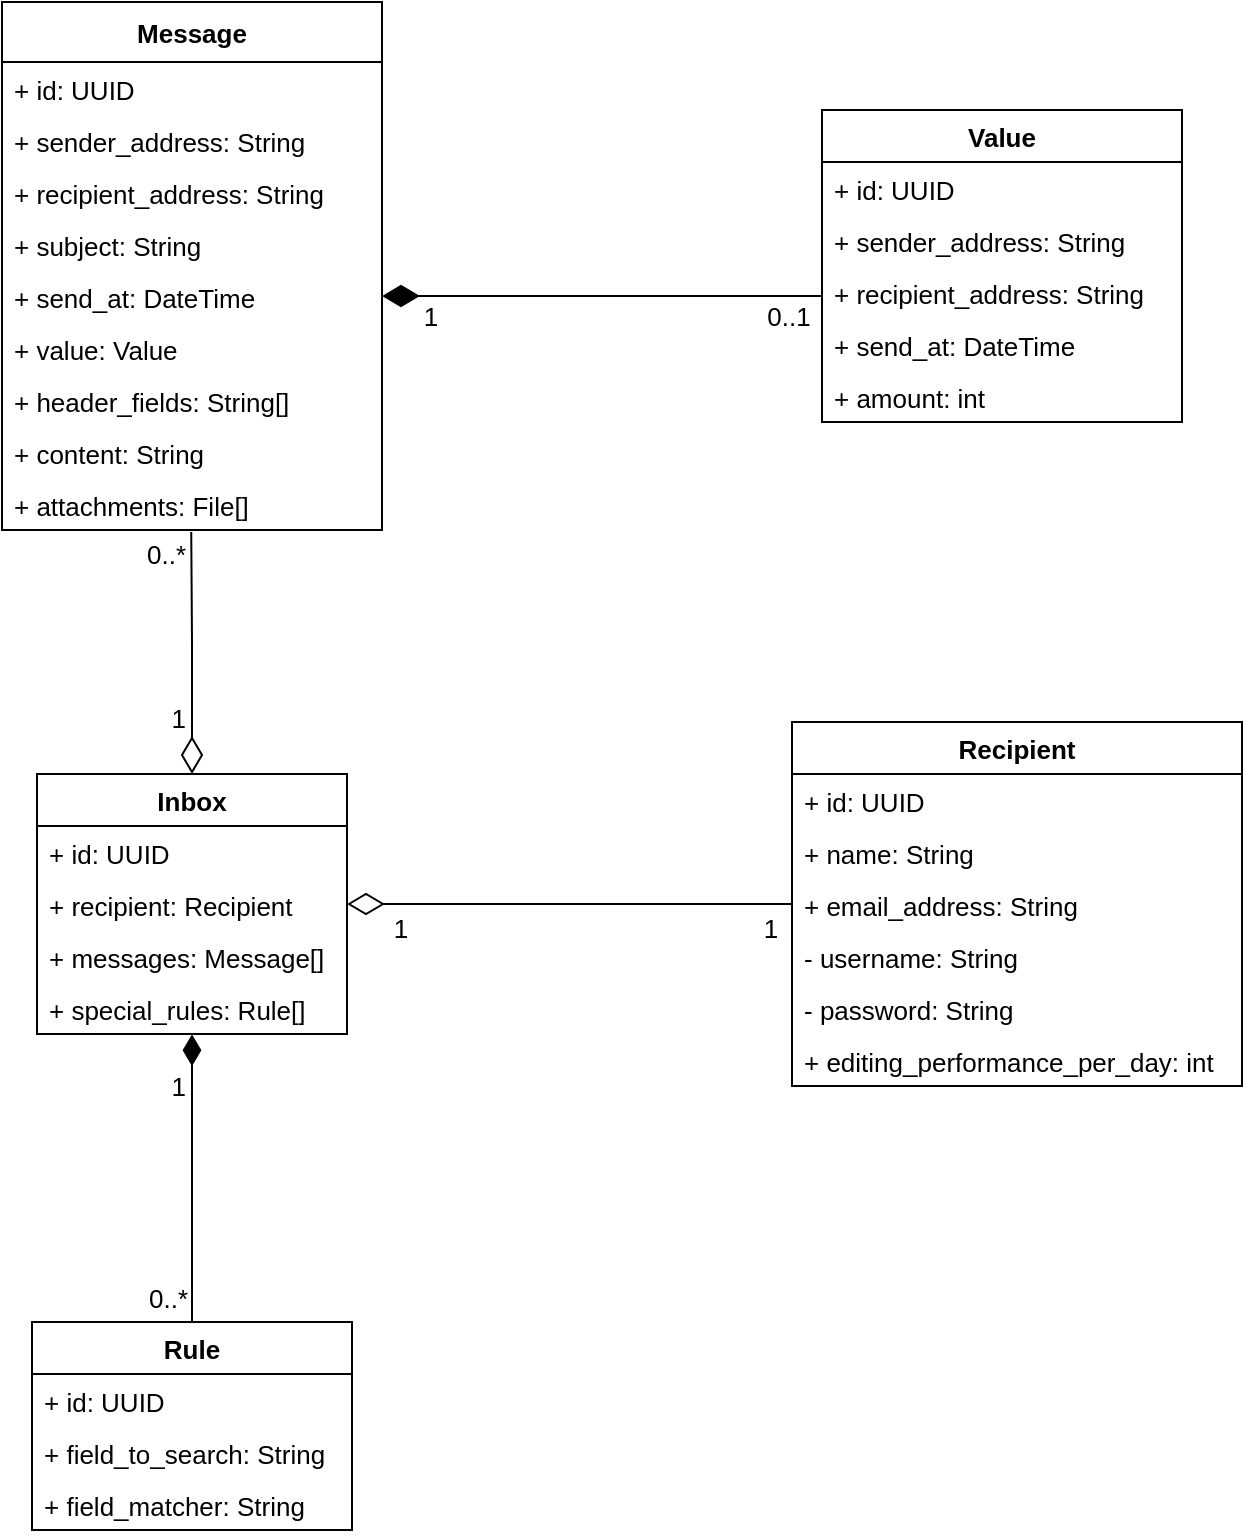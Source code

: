 <mxfile version="20.2.7" type="device"><diagram id="GFg-AWvA7aOz8RiSzAQz" name="Seite-1"><mxGraphModel dx="1313" dy="713" grid="1" gridSize="10" guides="1" tooltips="1" connect="1" arrows="1" fold="1" page="1" pageScale="1" pageWidth="827" pageHeight="1169" math="0" shadow="0"><root><mxCell id="0"/><mxCell id="1" parent="0"/><mxCell id="wIr6othrlDTWlEe_QU5n-69" style="edgeStyle=orthogonalEdgeStyle;rounded=0;orthogonalLoop=1;jettySize=auto;html=1;exitX=0.5;exitY=0;exitDx=0;exitDy=0;fontSize=13;startArrow=diamondThin;startFill=0;endArrow=none;endFill=0;startSize=16;endSize=13;entryX=0.498;entryY=1.039;entryDx=0;entryDy=0;entryPerimeter=0;" edge="1" parent="1" source="wIr6othrlDTWlEe_QU5n-35" target="wIr6othrlDTWlEe_QU5n-44"><mxGeometry relative="1" as="geometry"><mxPoint x="175" y="300" as="targetPoint"/></mxGeometry></mxCell><mxCell id="wIr6othrlDTWlEe_QU5n-70" value="1" style="edgeLabel;html=1;align=right;verticalAlign=middle;resizable=0;points=[];fontSize=13;" vertex="1" connectable="0" parent="wIr6othrlDTWlEe_QU5n-69"><mxGeometry x="-0.533" relative="1" as="geometry"><mxPoint x="-3" as="offset"/></mxGeometry></mxCell><mxCell id="wIr6othrlDTWlEe_QU5n-71" value="0..*" style="edgeLabel;html=1;align=right;verticalAlign=middle;resizable=0;points=[];fontSize=13;" vertex="1" connectable="0" parent="wIr6othrlDTWlEe_QU5n-69"><mxGeometry x="0.825" relative="1" as="geometry"><mxPoint x="-2" as="offset"/></mxGeometry></mxCell><mxCell id="wIr6othrlDTWlEe_QU5n-22" value="Message" style="swimlane;fontStyle=1;childLayout=stackLayout;horizontal=1;startSize=30;fillColor=none;horizontalStack=0;resizeParent=1;resizeParentMax=0;resizeLast=0;collapsible=1;marginBottom=0;fontSize=13;" vertex="1" parent="1"><mxGeometry x="80" y="40" width="190" height="264" as="geometry"/></mxCell><mxCell id="wIr6othrlDTWlEe_QU5n-50" value="+ id: UUID" style="text;strokeColor=none;fillColor=none;align=left;verticalAlign=top;spacingLeft=4;spacingRight=4;overflow=hidden;rotatable=0;points=[[0,0.5],[1,0.5]];portConstraint=eastwest;fontSize=13;" vertex="1" parent="wIr6othrlDTWlEe_QU5n-22"><mxGeometry y="30" width="190" height="26" as="geometry"/></mxCell><mxCell id="wIr6othrlDTWlEe_QU5n-23" value="+ sender_address: String" style="text;strokeColor=none;fillColor=none;align=left;verticalAlign=top;spacingLeft=4;spacingRight=4;overflow=hidden;rotatable=0;points=[[0,0.5],[1,0.5]];portConstraint=eastwest;fontSize=13;" vertex="1" parent="wIr6othrlDTWlEe_QU5n-22"><mxGeometry y="56" width="190" height="26" as="geometry"/></mxCell><mxCell id="wIr6othrlDTWlEe_QU5n-24" value="+ recipient_address: String" style="text;strokeColor=none;fillColor=none;align=left;verticalAlign=top;spacingLeft=4;spacingRight=4;overflow=hidden;rotatable=0;points=[[0,0.5],[1,0.5]];portConstraint=eastwest;fontSize=13;" vertex="1" parent="wIr6othrlDTWlEe_QU5n-22"><mxGeometry y="82" width="190" height="26" as="geometry"/></mxCell><mxCell id="wIr6othrlDTWlEe_QU5n-25" value="+ subject: String" style="text;strokeColor=none;fillColor=none;align=left;verticalAlign=top;spacingLeft=4;spacingRight=4;overflow=hidden;rotatable=0;points=[[0,0.5],[1,0.5]];portConstraint=eastwest;fontSize=13;" vertex="1" parent="wIr6othrlDTWlEe_QU5n-22"><mxGeometry y="108" width="190" height="26" as="geometry"/></mxCell><mxCell id="wIr6othrlDTWlEe_QU5n-40" value="+ send_at: DateTime" style="text;strokeColor=none;fillColor=none;align=left;verticalAlign=top;spacingLeft=4;spacingRight=4;overflow=hidden;rotatable=0;points=[[0,0.5],[1,0.5]];portConstraint=eastwest;fontSize=13;" vertex="1" parent="wIr6othrlDTWlEe_QU5n-22"><mxGeometry y="134" width="190" height="26" as="geometry"/></mxCell><mxCell id="wIr6othrlDTWlEe_QU5n-41" value="+ value: Value" style="text;strokeColor=none;fillColor=none;align=left;verticalAlign=top;spacingLeft=4;spacingRight=4;overflow=hidden;rotatable=0;points=[[0,0.5],[1,0.5]];portConstraint=eastwest;fontSize=13;" vertex="1" parent="wIr6othrlDTWlEe_QU5n-22"><mxGeometry y="160" width="190" height="26" as="geometry"/></mxCell><mxCell id="wIr6othrlDTWlEe_QU5n-42" value="+ header_fields: String[]" style="text;strokeColor=none;fillColor=none;align=left;verticalAlign=top;spacingLeft=4;spacingRight=4;overflow=hidden;rotatable=0;points=[[0,0.5],[1,0.5]];portConstraint=eastwest;fontSize=13;" vertex="1" parent="wIr6othrlDTWlEe_QU5n-22"><mxGeometry y="186" width="190" height="26" as="geometry"/></mxCell><mxCell id="wIr6othrlDTWlEe_QU5n-43" value="+ content: String" style="text;strokeColor=none;fillColor=none;align=left;verticalAlign=top;spacingLeft=4;spacingRight=4;overflow=hidden;rotatable=0;points=[[0,0.5],[1,0.5]];portConstraint=eastwest;fontSize=13;" vertex="1" parent="wIr6othrlDTWlEe_QU5n-22"><mxGeometry y="212" width="190" height="26" as="geometry"/></mxCell><mxCell id="wIr6othrlDTWlEe_QU5n-44" value="+ attachments: File[]" style="text;align=left;verticalAlign=top;spacingLeft=4;spacingRight=4;overflow=hidden;rotatable=0;points=[[0,0.5],[1,0.5]];portConstraint=eastwest;fontSize=13;" vertex="1" parent="wIr6othrlDTWlEe_QU5n-22"><mxGeometry y="238" width="190" height="26" as="geometry"/></mxCell><mxCell id="wIr6othrlDTWlEe_QU5n-27" value="Recipient" style="swimlane;fontStyle=1;childLayout=stackLayout;horizontal=1;startSize=26;fillColor=none;horizontalStack=0;resizeParent=1;resizeParentMax=0;resizeLast=0;collapsible=1;marginBottom=0;fontSize=13;" vertex="1" parent="1"><mxGeometry x="475" y="400" width="225" height="182" as="geometry"/></mxCell><mxCell id="wIr6othrlDTWlEe_QU5n-28" value="+ id: UUID" style="text;strokeColor=none;fillColor=none;align=left;verticalAlign=top;spacingLeft=4;spacingRight=4;overflow=hidden;rotatable=0;points=[[0,0.5],[1,0.5]];portConstraint=eastwest;fontSize=13;" vertex="1" parent="wIr6othrlDTWlEe_QU5n-27"><mxGeometry y="26" width="225" height="26" as="geometry"/></mxCell><mxCell id="wIr6othrlDTWlEe_QU5n-51" value="+ name: String" style="text;strokeColor=none;fillColor=none;align=left;verticalAlign=top;spacingLeft=4;spacingRight=4;overflow=hidden;rotatable=0;points=[[0,0.5],[1,0.5]];portConstraint=eastwest;fontSize=13;" vertex="1" parent="wIr6othrlDTWlEe_QU5n-27"><mxGeometry y="52" width="225" height="26" as="geometry"/></mxCell><mxCell id="wIr6othrlDTWlEe_QU5n-29" value="+ email_address: String" style="text;strokeColor=none;fillColor=none;align=left;verticalAlign=top;spacingLeft=4;spacingRight=4;overflow=hidden;rotatable=0;points=[[0,0.5],[1,0.5]];portConstraint=eastwest;fontSize=13;" vertex="1" parent="wIr6othrlDTWlEe_QU5n-27"><mxGeometry y="78" width="225" height="26" as="geometry"/></mxCell><mxCell id="wIr6othrlDTWlEe_QU5n-30" value="- username: String" style="text;strokeColor=none;fillColor=none;align=left;verticalAlign=top;spacingLeft=4;spacingRight=4;overflow=hidden;rotatable=0;points=[[0,0.5],[1,0.5]];portConstraint=eastwest;fontSize=13;" vertex="1" parent="wIr6othrlDTWlEe_QU5n-27"><mxGeometry y="104" width="225" height="26" as="geometry"/></mxCell><mxCell id="wIr6othrlDTWlEe_QU5n-48" value="- password: String" style="text;strokeColor=none;fillColor=none;align=left;verticalAlign=top;spacingLeft=4;spacingRight=4;overflow=hidden;rotatable=0;points=[[0,0.5],[1,0.5]];portConstraint=eastwest;fontSize=13;" vertex="1" parent="wIr6othrlDTWlEe_QU5n-27"><mxGeometry y="130" width="225" height="26" as="geometry"/></mxCell><mxCell id="wIr6othrlDTWlEe_QU5n-49" value="+ editing_performance_per_day: int" style="text;strokeColor=none;fillColor=none;align=left;verticalAlign=top;spacingLeft=4;spacingRight=4;overflow=hidden;rotatable=0;points=[[0,0.5],[1,0.5]];portConstraint=eastwest;fontSize=13;" vertex="1" parent="wIr6othrlDTWlEe_QU5n-27"><mxGeometry y="156" width="225" height="26" as="geometry"/></mxCell><mxCell id="wIr6othrlDTWlEe_QU5n-31" value="Value" style="swimlane;fontStyle=1;childLayout=stackLayout;horizontal=1;startSize=26;fillColor=none;horizontalStack=0;resizeParent=1;resizeParentMax=0;resizeLast=0;collapsible=1;marginBottom=0;fontSize=13;" vertex="1" parent="1"><mxGeometry x="490" y="94" width="180" height="156" as="geometry"/></mxCell><mxCell id="wIr6othrlDTWlEe_QU5n-32" value="+ id: UUID" style="text;strokeColor=none;fillColor=none;align=left;verticalAlign=top;spacingLeft=4;spacingRight=4;overflow=hidden;rotatable=0;points=[[0,0.5],[1,0.5]];portConstraint=eastwest;fontSize=13;" vertex="1" parent="wIr6othrlDTWlEe_QU5n-31"><mxGeometry y="26" width="180" height="26" as="geometry"/></mxCell><mxCell id="wIr6othrlDTWlEe_QU5n-33" value="+ sender_address: String" style="text;strokeColor=none;fillColor=none;align=left;verticalAlign=top;spacingLeft=4;spacingRight=4;overflow=hidden;rotatable=0;points=[[0,0.5],[1,0.5]];portConstraint=eastwest;fontSize=13;" vertex="1" parent="wIr6othrlDTWlEe_QU5n-31"><mxGeometry y="52" width="180" height="26" as="geometry"/></mxCell><mxCell id="wIr6othrlDTWlEe_QU5n-34" value="+ recipient_address: String" style="text;strokeColor=none;fillColor=none;align=left;verticalAlign=top;spacingLeft=4;spacingRight=4;overflow=hidden;rotatable=0;points=[[0,0.5],[1,0.5]];portConstraint=eastwest;fontSize=13;" vertex="1" parent="wIr6othrlDTWlEe_QU5n-31"><mxGeometry y="78" width="180" height="26" as="geometry"/></mxCell><mxCell id="wIr6othrlDTWlEe_QU5n-45" value="+ send_at: DateTime" style="text;strokeColor=none;fillColor=none;align=left;verticalAlign=top;spacingLeft=4;spacingRight=4;overflow=hidden;rotatable=0;points=[[0,0.5],[1,0.5]];portConstraint=eastwest;fontSize=13;" vertex="1" parent="wIr6othrlDTWlEe_QU5n-31"><mxGeometry y="104" width="180" height="26" as="geometry"/></mxCell><mxCell id="wIr6othrlDTWlEe_QU5n-46" value="+ amount: int" style="text;strokeColor=none;fillColor=none;align=left;verticalAlign=top;spacingLeft=4;spacingRight=4;overflow=hidden;rotatable=0;points=[[0,0.5],[1,0.5]];portConstraint=eastwest;fontSize=13;" vertex="1" parent="wIr6othrlDTWlEe_QU5n-31"><mxGeometry y="130" width="180" height="26" as="geometry"/></mxCell><mxCell id="wIr6othrlDTWlEe_QU5n-35" value="Inbox" style="swimlane;fontStyle=1;childLayout=stackLayout;horizontal=1;startSize=26;fillColor=none;horizontalStack=0;resizeParent=1;resizeParentMax=0;resizeLast=0;collapsible=1;marginBottom=0;fontSize=13;" vertex="1" parent="1"><mxGeometry x="97.5" y="426" width="155" height="130" as="geometry"/></mxCell><mxCell id="wIr6othrlDTWlEe_QU5n-37" value="+ id: UUID" style="text;strokeColor=none;fillColor=none;align=left;verticalAlign=top;spacingLeft=4;spacingRight=4;overflow=hidden;rotatable=0;points=[[0,0.5],[1,0.5]];portConstraint=eastwest;fontSize=13;" vertex="1" parent="wIr6othrlDTWlEe_QU5n-35"><mxGeometry y="26" width="155" height="26" as="geometry"/></mxCell><mxCell id="wIr6othrlDTWlEe_QU5n-36" value="+ recipient: Recipient" style="text;strokeColor=none;fillColor=none;align=left;verticalAlign=top;spacingLeft=4;spacingRight=4;overflow=hidden;rotatable=0;points=[[0,0.5],[1,0.5]];portConstraint=eastwest;fontSize=13;" vertex="1" parent="wIr6othrlDTWlEe_QU5n-35"><mxGeometry y="52" width="155" height="26" as="geometry"/></mxCell><mxCell id="wIr6othrlDTWlEe_QU5n-38" value="+ messages: Message[]" style="text;strokeColor=none;fillColor=none;align=left;verticalAlign=top;spacingLeft=4;spacingRight=4;overflow=hidden;rotatable=0;points=[[0,0.5],[1,0.5]];portConstraint=eastwest;fontSize=13;" vertex="1" parent="wIr6othrlDTWlEe_QU5n-35"><mxGeometry y="78" width="155" height="26" as="geometry"/></mxCell><mxCell id="wIr6othrlDTWlEe_QU5n-52" value="+ special_rules: Rule[]" style="text;strokeColor=none;fillColor=none;align=left;verticalAlign=top;spacingLeft=4;spacingRight=4;overflow=hidden;rotatable=0;points=[[0,0.5],[1,0.5]];portConstraint=eastwest;fontSize=13;" vertex="1" parent="wIr6othrlDTWlEe_QU5n-35"><mxGeometry y="104" width="155" height="26" as="geometry"/></mxCell><mxCell id="wIr6othrlDTWlEe_QU5n-72" style="edgeStyle=orthogonalEdgeStyle;rounded=0;orthogonalLoop=1;jettySize=auto;html=1;exitX=0.5;exitY=0;exitDx=0;exitDy=0;fontSize=13;startArrow=none;startFill=0;endArrow=diamondThin;endFill=1;startSize=16;endSize=13;entryX=0.5;entryY=1.005;entryDx=0;entryDy=0;entryPerimeter=0;" edge="1" parent="1" source="wIr6othrlDTWlEe_QU5n-54" target="wIr6othrlDTWlEe_QU5n-52"><mxGeometry relative="1" as="geometry"><mxPoint x="175" y="570" as="targetPoint"/></mxGeometry></mxCell><mxCell id="wIr6othrlDTWlEe_QU5n-73" value="1" style="edgeLabel;html=1;align=right;verticalAlign=middle;resizable=0;points=[];fontSize=13;" vertex="1" connectable="0" parent="wIr6othrlDTWlEe_QU5n-72"><mxGeometry x="0.65" relative="1" as="geometry"><mxPoint x="-3" as="offset"/></mxGeometry></mxCell><mxCell id="wIr6othrlDTWlEe_QU5n-74" value="0..*" style="edgeLabel;html=1;align=right;verticalAlign=middle;resizable=0;points=[];fontSize=13;" vertex="1" connectable="0" parent="wIr6othrlDTWlEe_QU5n-72"><mxGeometry x="-0.832" relative="1" as="geometry"><mxPoint x="-2" as="offset"/></mxGeometry></mxCell><mxCell id="wIr6othrlDTWlEe_QU5n-54" value="Rule" style="swimlane;fontStyle=1;childLayout=stackLayout;horizontal=1;startSize=26;fillColor=none;horizontalStack=0;resizeParent=1;resizeParentMax=0;resizeLast=0;collapsible=1;marginBottom=0;fontSize=13;" vertex="1" parent="1"><mxGeometry x="95" y="700" width="160" height="104" as="geometry"/></mxCell><mxCell id="wIr6othrlDTWlEe_QU5n-55" value="+ id: UUID" style="text;strokeColor=none;fillColor=none;align=left;verticalAlign=top;spacingLeft=4;spacingRight=4;overflow=hidden;rotatable=0;points=[[0,0.5],[1,0.5]];portConstraint=eastwest;fontSize=13;" vertex="1" parent="wIr6othrlDTWlEe_QU5n-54"><mxGeometry y="26" width="160" height="26" as="geometry"/></mxCell><mxCell id="wIr6othrlDTWlEe_QU5n-56" value="+ field_to_search: String" style="text;strokeColor=none;fillColor=none;align=left;verticalAlign=top;spacingLeft=4;spacingRight=4;overflow=hidden;rotatable=0;points=[[0,0.5],[1,0.5]];portConstraint=eastwest;fontSize=13;" vertex="1" parent="wIr6othrlDTWlEe_QU5n-54"><mxGeometry y="52" width="160" height="26" as="geometry"/></mxCell><mxCell id="wIr6othrlDTWlEe_QU5n-57" value="+ field_matcher: String" style="text;strokeColor=none;fillColor=none;align=left;verticalAlign=top;spacingLeft=4;spacingRight=4;overflow=hidden;rotatable=0;points=[[0,0.5],[1,0.5]];portConstraint=eastwest;fontSize=13;" vertex="1" parent="wIr6othrlDTWlEe_QU5n-54"><mxGeometry y="78" width="160" height="26" as="geometry"/></mxCell><mxCell id="wIr6othrlDTWlEe_QU5n-64" style="edgeStyle=orthogonalEdgeStyle;rounded=0;orthogonalLoop=1;jettySize=auto;html=1;exitX=1;exitY=0.5;exitDx=0;exitDy=0;endArrow=none;endFill=0;startArrow=diamondThin;startFill=1;endSize=13;startSize=16;fontSize=13;" edge="1" parent="1" source="wIr6othrlDTWlEe_QU5n-40"><mxGeometry relative="1" as="geometry"><mxPoint x="490" y="187" as="targetPoint"/><mxPoint x="280" y="187" as="sourcePoint"/></mxGeometry></mxCell><mxCell id="wIr6othrlDTWlEe_QU5n-67" value="&lt;font style=&quot;font-size: 13px;&quot;&gt;1&lt;/font&gt;" style="edgeLabel;html=1;align=center;verticalAlign=top;resizable=0;points=[];fontSize=13;" vertex="1" connectable="0" parent="wIr6othrlDTWlEe_QU5n-64"><mxGeometry x="-0.723" y="2" relative="1" as="geometry"><mxPoint x="-7" y="-2" as="offset"/></mxGeometry></mxCell><mxCell id="wIr6othrlDTWlEe_QU5n-68" value="0..1" style="edgeLabel;html=1;align=center;verticalAlign=top;resizable=0;points=[];fontSize=13;" vertex="1" connectable="0" parent="wIr6othrlDTWlEe_QU5n-64"><mxGeometry x="0.869" y="4" relative="1" as="geometry"><mxPoint x="-3" as="offset"/></mxGeometry></mxCell><mxCell id="wIr6othrlDTWlEe_QU5n-75" style="edgeStyle=orthogonalEdgeStyle;rounded=0;orthogonalLoop=1;jettySize=auto;html=1;exitX=1;exitY=0.5;exitDx=0;exitDy=0;fontSize=13;startArrow=diamondThin;startFill=0;endArrow=none;endFill=0;startSize=16;endSize=13;" edge="1" parent="1" source="wIr6othrlDTWlEe_QU5n-36" target="wIr6othrlDTWlEe_QU5n-29"><mxGeometry relative="1" as="geometry"/></mxCell><mxCell id="wIr6othrlDTWlEe_QU5n-76" value="1" style="edgeLabel;html=1;align=center;verticalAlign=top;resizable=0;points=[];fontSize=13;" vertex="1" connectable="0" parent="wIr6othrlDTWlEe_QU5n-75"><mxGeometry x="-0.748" relative="1" as="geometry"><mxPoint x="-2" y="-2" as="offset"/></mxGeometry></mxCell><mxCell id="wIr6othrlDTWlEe_QU5n-77" value="1" style="edgeLabel;html=1;align=center;verticalAlign=top;resizable=0;points=[];fontSize=13;" vertex="1" connectable="0" parent="wIr6othrlDTWlEe_QU5n-75"><mxGeometry x="0.895" relative="1" as="geometry"><mxPoint y="-2" as="offset"/></mxGeometry></mxCell></root></mxGraphModel></diagram></mxfile>